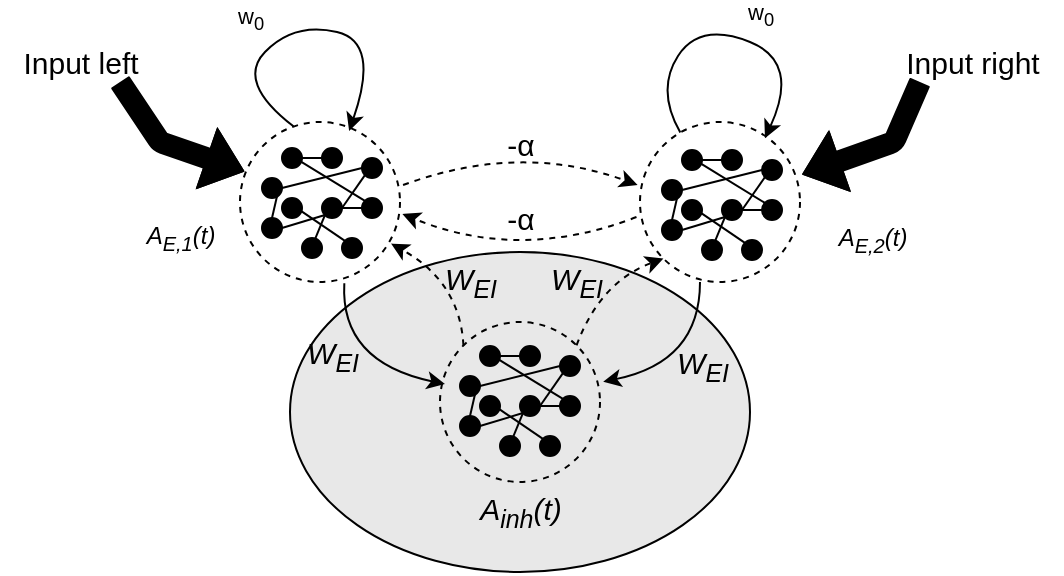 <mxfile version="20.8.20" type="device"><diagram name="Страница-1" id="ELsdYjAkUayEBN9UQu6-"><mxGraphModel dx="1050" dy="580" grid="1" gridSize="10" guides="1" tooltips="1" connect="1" arrows="1" fold="1" page="1" pageScale="1" pageWidth="827" pageHeight="1169" math="0" shadow="0"><root><mxCell id="0"/><mxCell id="1" parent="0"/><mxCell id="ou_kYOlBzkMu3IN2kjAC-94" value="" style="ellipse;whiteSpace=wrap;html=1;labelBackgroundColor=none;fontSize=15;fillColor=#E8E8E8;" parent="1" vertex="1"><mxGeometry x="215" y="245" width="230" height="160" as="geometry"/></mxCell><mxCell id="ou_kYOlBzkMu3IN2kjAC-1" value="" style="ellipse;whiteSpace=wrap;html=1;aspect=fixed;dashed=1;" parent="1" vertex="1"><mxGeometry x="190" y="180" width="80" height="80" as="geometry"/></mxCell><mxCell id="ou_kYOlBzkMu3IN2kjAC-2" value="" style="ellipse;whiteSpace=wrap;html=1;aspect=fixed;dashed=1;" parent="1" vertex="1"><mxGeometry x="390" y="180" width="80" height="80" as="geometry"/></mxCell><mxCell id="ou_kYOlBzkMu3IN2kjAC-3" value="" style="ellipse;whiteSpace=wrap;html=1;aspect=fixed;dashed=1;fillColor=none;" parent="1" vertex="1"><mxGeometry x="290" y="280" width="80" height="80" as="geometry"/></mxCell><mxCell id="ou_kYOlBzkMu3IN2kjAC-26" value="" style="group" parent="1" vertex="1" connectable="0"><mxGeometry x="401" y="194" width="60" height="55" as="geometry"/></mxCell><mxCell id="ou_kYOlBzkMu3IN2kjAC-5" value="" style="ellipse;whiteSpace=wrap;html=1;aspect=fixed;fillColor=#000000;" parent="ou_kYOlBzkMu3IN2kjAC-26" vertex="1"><mxGeometry x="10" width="10" height="10" as="geometry"/></mxCell><mxCell id="ou_kYOlBzkMu3IN2kjAC-6" value="" style="ellipse;whiteSpace=wrap;html=1;aspect=fixed;fillColor=#000000;" parent="ou_kYOlBzkMu3IN2kjAC-26" vertex="1"><mxGeometry y="15" width="10" height="10" as="geometry"/></mxCell><mxCell id="ou_kYOlBzkMu3IN2kjAC-7" value="" style="ellipse;whiteSpace=wrap;html=1;aspect=fixed;fillColor=#000000;" parent="ou_kYOlBzkMu3IN2kjAC-26" vertex="1"><mxGeometry x="30" width="10" height="10" as="geometry"/></mxCell><mxCell id="ou_kYOlBzkMu3IN2kjAC-8" value="" style="ellipse;whiteSpace=wrap;html=1;aspect=fixed;fillColor=#000000;" parent="ou_kYOlBzkMu3IN2kjAC-26" vertex="1"><mxGeometry y="35" width="10" height="10" as="geometry"/></mxCell><mxCell id="ou_kYOlBzkMu3IN2kjAC-10" value="" style="ellipse;whiteSpace=wrap;html=1;aspect=fixed;fillColor=#000000;" parent="ou_kYOlBzkMu3IN2kjAC-26" vertex="1"><mxGeometry x="10" y="25" width="10" height="10" as="geometry"/></mxCell><mxCell id="ou_kYOlBzkMu3IN2kjAC-11" value="" style="ellipse;whiteSpace=wrap;html=1;aspect=fixed;fillColor=#000000;" parent="ou_kYOlBzkMu3IN2kjAC-26" vertex="1"><mxGeometry x="20" y="45" width="10" height="10" as="geometry"/></mxCell><mxCell id="ou_kYOlBzkMu3IN2kjAC-12" value="" style="ellipse;whiteSpace=wrap;html=1;aspect=fixed;fillColor=#000000;" parent="ou_kYOlBzkMu3IN2kjAC-26" vertex="1"><mxGeometry x="50" y="25" width="10" height="10" as="geometry"/></mxCell><mxCell id="ou_kYOlBzkMu3IN2kjAC-13" value="" style="ellipse;whiteSpace=wrap;html=1;aspect=fixed;fillColor=#000000;" parent="ou_kYOlBzkMu3IN2kjAC-26" vertex="1"><mxGeometry x="40" y="45" width="10" height="10" as="geometry"/></mxCell><mxCell id="ou_kYOlBzkMu3IN2kjAC-14" value="" style="ellipse;whiteSpace=wrap;html=1;aspect=fixed;fillColor=#000000;" parent="ou_kYOlBzkMu3IN2kjAC-26" vertex="1"><mxGeometry x="50" y="5" width="10" height="10" as="geometry"/></mxCell><mxCell id="ou_kYOlBzkMu3IN2kjAC-15" value="" style="endArrow=none;html=1;rounded=0;exitX=1;exitY=0.5;exitDx=0;exitDy=0;entryX=0;entryY=0.5;entryDx=0;entryDy=0;" parent="ou_kYOlBzkMu3IN2kjAC-26" source="ou_kYOlBzkMu3IN2kjAC-6" target="ou_kYOlBzkMu3IN2kjAC-14" edge="1"><mxGeometry width="50" height="50" relative="1" as="geometry"><mxPoint x="10" y="65" as="sourcePoint"/><mxPoint x="60" y="15" as="targetPoint"/></mxGeometry></mxCell><mxCell id="ou_kYOlBzkMu3IN2kjAC-17" value="" style="endArrow=none;html=1;rounded=0;exitX=1;exitY=0.5;exitDx=0;exitDy=0;entryX=0;entryY=1;entryDx=0;entryDy=0;startArrow=none;" parent="ou_kYOlBzkMu3IN2kjAC-26" source="ou_kYOlBzkMu3IN2kjAC-9" target="ou_kYOlBzkMu3IN2kjAC-14" edge="1"><mxGeometry width="50" height="50" relative="1" as="geometry"><mxPoint x="10" y="65" as="sourcePoint"/><mxPoint x="60" y="15" as="targetPoint"/></mxGeometry></mxCell><mxCell id="ou_kYOlBzkMu3IN2kjAC-19" value="" style="endArrow=none;html=1;rounded=0;entryX=0.891;entryY=0.606;entryDx=0;entryDy=0;entryPerimeter=0;exitX=0;exitY=0;exitDx=0;exitDy=0;" parent="ou_kYOlBzkMu3IN2kjAC-26" source="ou_kYOlBzkMu3IN2kjAC-13" target="ou_kYOlBzkMu3IN2kjAC-10" edge="1"><mxGeometry width="50" height="50" relative="1" as="geometry"><mxPoint x="10" y="55" as="sourcePoint"/><mxPoint x="60" y="5" as="targetPoint"/></mxGeometry></mxCell><mxCell id="ou_kYOlBzkMu3IN2kjAC-20" value="" style="endArrow=none;html=1;rounded=0;entryX=0.75;entryY=0.915;entryDx=0;entryDy=0;entryPerimeter=0;exitX=0.5;exitY=0;exitDx=0;exitDy=0;" parent="ou_kYOlBzkMu3IN2kjAC-26" source="ou_kYOlBzkMu3IN2kjAC-8" target="ou_kYOlBzkMu3IN2kjAC-6" edge="1"><mxGeometry width="50" height="50" relative="1" as="geometry"><mxPoint x="10" y="55" as="sourcePoint"/><mxPoint x="60" y="5" as="targetPoint"/></mxGeometry></mxCell><mxCell id="ou_kYOlBzkMu3IN2kjAC-21" value="" style="endArrow=none;html=1;rounded=0;entryX=0.946;entryY=0.685;entryDx=0;entryDy=0;entryPerimeter=0;exitX=0;exitY=0;exitDx=0;exitDy=0;" parent="ou_kYOlBzkMu3IN2kjAC-26" source="ou_kYOlBzkMu3IN2kjAC-12" target="ou_kYOlBzkMu3IN2kjAC-5" edge="1"><mxGeometry width="50" height="50" relative="1" as="geometry"><mxPoint x="10" y="55" as="sourcePoint"/><mxPoint x="60" y="5" as="targetPoint"/></mxGeometry></mxCell><mxCell id="ou_kYOlBzkMu3IN2kjAC-22" value="" style="endArrow=none;html=1;rounded=0;entryX=0;entryY=0.5;entryDx=0;entryDy=0;exitX=1;exitY=0.5;exitDx=0;exitDy=0;" parent="ou_kYOlBzkMu3IN2kjAC-26" source="ou_kYOlBzkMu3IN2kjAC-5" target="ou_kYOlBzkMu3IN2kjAC-7" edge="1"><mxGeometry width="50" height="50" relative="1" as="geometry"><mxPoint x="10" y="55" as="sourcePoint"/><mxPoint x="60" y="5" as="targetPoint"/></mxGeometry></mxCell><mxCell id="ou_kYOlBzkMu3IN2kjAC-23" value="" style="endArrow=none;html=1;rounded=0;entryX=0;entryY=1;entryDx=0;entryDy=0;exitX=0.616;exitY=0.144;exitDx=0;exitDy=0;exitPerimeter=0;" parent="ou_kYOlBzkMu3IN2kjAC-26" source="ou_kYOlBzkMu3IN2kjAC-11" target="ou_kYOlBzkMu3IN2kjAC-9" edge="1"><mxGeometry width="50" height="50" relative="1" as="geometry"><mxPoint x="10" y="55" as="sourcePoint"/><mxPoint x="60" y="5" as="targetPoint"/></mxGeometry></mxCell><mxCell id="ou_kYOlBzkMu3IN2kjAC-24" value="" style="endArrow=none;html=1;rounded=0;entryX=0;entryY=0.5;entryDx=0;entryDy=0;exitX=1;exitY=0.5;exitDx=0;exitDy=0;" parent="ou_kYOlBzkMu3IN2kjAC-26" source="ou_kYOlBzkMu3IN2kjAC-9" target="ou_kYOlBzkMu3IN2kjAC-12" edge="1"><mxGeometry width="50" height="50" relative="1" as="geometry"><mxPoint x="10" y="55" as="sourcePoint"/><mxPoint x="60" y="5" as="targetPoint"/></mxGeometry></mxCell><mxCell id="ou_kYOlBzkMu3IN2kjAC-25" value="" style="endArrow=none;html=1;rounded=0;exitX=1;exitY=0.5;exitDx=0;exitDy=0;entryX=0;entryY=1;entryDx=0;entryDy=0;" parent="ou_kYOlBzkMu3IN2kjAC-26" source="ou_kYOlBzkMu3IN2kjAC-8" target="ou_kYOlBzkMu3IN2kjAC-9" edge="1"><mxGeometry width="50" height="50" relative="1" as="geometry"><mxPoint x="10" y="40" as="sourcePoint"/><mxPoint x="51" y="14" as="targetPoint"/></mxGeometry></mxCell><mxCell id="ou_kYOlBzkMu3IN2kjAC-9" value="" style="ellipse;whiteSpace=wrap;html=1;aspect=fixed;fillColor=#000000;" parent="ou_kYOlBzkMu3IN2kjAC-26" vertex="1"><mxGeometry x="30" y="25" width="10" height="10" as="geometry"/></mxCell><mxCell id="ou_kYOlBzkMu3IN2kjAC-28" value="" style="group" parent="1" vertex="1" connectable="0"><mxGeometry x="300" y="292" width="60" height="55" as="geometry"/></mxCell><mxCell id="ou_kYOlBzkMu3IN2kjAC-29" value="" style="ellipse;whiteSpace=wrap;html=1;aspect=fixed;fillColor=#000000;" parent="ou_kYOlBzkMu3IN2kjAC-28" vertex="1"><mxGeometry x="10" width="10" height="10" as="geometry"/></mxCell><mxCell id="ou_kYOlBzkMu3IN2kjAC-30" value="" style="ellipse;whiteSpace=wrap;html=1;aspect=fixed;fillColor=#000000;" parent="ou_kYOlBzkMu3IN2kjAC-28" vertex="1"><mxGeometry y="15" width="10" height="10" as="geometry"/></mxCell><mxCell id="ou_kYOlBzkMu3IN2kjAC-31" value="" style="ellipse;whiteSpace=wrap;html=1;aspect=fixed;fillColor=#000000;" parent="ou_kYOlBzkMu3IN2kjAC-28" vertex="1"><mxGeometry x="30" width="10" height="10" as="geometry"/></mxCell><mxCell id="ou_kYOlBzkMu3IN2kjAC-32" value="" style="ellipse;whiteSpace=wrap;html=1;aspect=fixed;fillColor=#000000;" parent="ou_kYOlBzkMu3IN2kjAC-28" vertex="1"><mxGeometry y="35" width="10" height="10" as="geometry"/></mxCell><mxCell id="ou_kYOlBzkMu3IN2kjAC-33" value="" style="ellipse;whiteSpace=wrap;html=1;aspect=fixed;fillColor=#000000;" parent="ou_kYOlBzkMu3IN2kjAC-28" vertex="1"><mxGeometry x="10" y="25" width="10" height="10" as="geometry"/></mxCell><mxCell id="ou_kYOlBzkMu3IN2kjAC-34" value="" style="ellipse;whiteSpace=wrap;html=1;aspect=fixed;fillColor=#000000;" parent="ou_kYOlBzkMu3IN2kjAC-28" vertex="1"><mxGeometry x="20" y="45" width="10" height="10" as="geometry"/></mxCell><mxCell id="ou_kYOlBzkMu3IN2kjAC-35" value="" style="ellipse;whiteSpace=wrap;html=1;aspect=fixed;fillColor=#000000;" parent="ou_kYOlBzkMu3IN2kjAC-28" vertex="1"><mxGeometry x="50" y="25" width="10" height="10" as="geometry"/></mxCell><mxCell id="ou_kYOlBzkMu3IN2kjAC-36" value="" style="ellipse;whiteSpace=wrap;html=1;aspect=fixed;fillColor=#000000;" parent="ou_kYOlBzkMu3IN2kjAC-28" vertex="1"><mxGeometry x="40" y="45" width="10" height="10" as="geometry"/></mxCell><mxCell id="ou_kYOlBzkMu3IN2kjAC-37" value="" style="ellipse;whiteSpace=wrap;html=1;aspect=fixed;fillColor=#000000;" parent="ou_kYOlBzkMu3IN2kjAC-28" vertex="1"><mxGeometry x="50" y="5" width="10" height="10" as="geometry"/></mxCell><mxCell id="ou_kYOlBzkMu3IN2kjAC-38" value="" style="endArrow=none;html=1;rounded=0;exitX=1;exitY=0.5;exitDx=0;exitDy=0;entryX=0;entryY=0.5;entryDx=0;entryDy=0;" parent="ou_kYOlBzkMu3IN2kjAC-28" source="ou_kYOlBzkMu3IN2kjAC-30" target="ou_kYOlBzkMu3IN2kjAC-37" edge="1"><mxGeometry width="50" height="50" relative="1" as="geometry"><mxPoint x="10" y="65" as="sourcePoint"/><mxPoint x="60" y="15" as="targetPoint"/></mxGeometry></mxCell><mxCell id="ou_kYOlBzkMu3IN2kjAC-39" value="" style="endArrow=none;html=1;rounded=0;exitX=1;exitY=0.5;exitDx=0;exitDy=0;entryX=0;entryY=1;entryDx=0;entryDy=0;startArrow=none;" parent="ou_kYOlBzkMu3IN2kjAC-28" source="ou_kYOlBzkMu3IN2kjAC-47" target="ou_kYOlBzkMu3IN2kjAC-37" edge="1"><mxGeometry width="50" height="50" relative="1" as="geometry"><mxPoint x="10" y="65" as="sourcePoint"/><mxPoint x="60" y="15" as="targetPoint"/></mxGeometry></mxCell><mxCell id="ou_kYOlBzkMu3IN2kjAC-40" value="" style="endArrow=none;html=1;rounded=0;entryX=0.891;entryY=0.606;entryDx=0;entryDy=0;entryPerimeter=0;exitX=0;exitY=0;exitDx=0;exitDy=0;" parent="ou_kYOlBzkMu3IN2kjAC-28" source="ou_kYOlBzkMu3IN2kjAC-36" target="ou_kYOlBzkMu3IN2kjAC-33" edge="1"><mxGeometry width="50" height="50" relative="1" as="geometry"><mxPoint x="10" y="55" as="sourcePoint"/><mxPoint x="60" y="5" as="targetPoint"/></mxGeometry></mxCell><mxCell id="ou_kYOlBzkMu3IN2kjAC-41" value="" style="endArrow=none;html=1;rounded=0;entryX=0.75;entryY=0.915;entryDx=0;entryDy=0;entryPerimeter=0;exitX=0.5;exitY=0;exitDx=0;exitDy=0;" parent="ou_kYOlBzkMu3IN2kjAC-28" source="ou_kYOlBzkMu3IN2kjAC-32" target="ou_kYOlBzkMu3IN2kjAC-30" edge="1"><mxGeometry width="50" height="50" relative="1" as="geometry"><mxPoint x="10" y="55" as="sourcePoint"/><mxPoint x="60" y="5" as="targetPoint"/></mxGeometry></mxCell><mxCell id="ou_kYOlBzkMu3IN2kjAC-42" value="" style="endArrow=none;html=1;rounded=0;entryX=0.946;entryY=0.685;entryDx=0;entryDy=0;entryPerimeter=0;exitX=0;exitY=0;exitDx=0;exitDy=0;" parent="ou_kYOlBzkMu3IN2kjAC-28" source="ou_kYOlBzkMu3IN2kjAC-35" target="ou_kYOlBzkMu3IN2kjAC-29" edge="1"><mxGeometry width="50" height="50" relative="1" as="geometry"><mxPoint x="10" y="55" as="sourcePoint"/><mxPoint x="60" y="5" as="targetPoint"/></mxGeometry></mxCell><mxCell id="ou_kYOlBzkMu3IN2kjAC-43" value="" style="endArrow=none;html=1;rounded=0;entryX=0;entryY=0.5;entryDx=0;entryDy=0;exitX=1;exitY=0.5;exitDx=0;exitDy=0;" parent="ou_kYOlBzkMu3IN2kjAC-28" source="ou_kYOlBzkMu3IN2kjAC-29" target="ou_kYOlBzkMu3IN2kjAC-31" edge="1"><mxGeometry width="50" height="50" relative="1" as="geometry"><mxPoint x="10" y="55" as="sourcePoint"/><mxPoint x="60" y="5" as="targetPoint"/></mxGeometry></mxCell><mxCell id="ou_kYOlBzkMu3IN2kjAC-44" value="" style="endArrow=none;html=1;rounded=0;entryX=0;entryY=1;entryDx=0;entryDy=0;exitX=0.616;exitY=0.144;exitDx=0;exitDy=0;exitPerimeter=0;" parent="ou_kYOlBzkMu3IN2kjAC-28" source="ou_kYOlBzkMu3IN2kjAC-34" target="ou_kYOlBzkMu3IN2kjAC-47" edge="1"><mxGeometry width="50" height="50" relative="1" as="geometry"><mxPoint x="10" y="55" as="sourcePoint"/><mxPoint x="60" y="5" as="targetPoint"/></mxGeometry></mxCell><mxCell id="ou_kYOlBzkMu3IN2kjAC-45" value="" style="endArrow=none;html=1;rounded=0;entryX=0;entryY=0.5;entryDx=0;entryDy=0;exitX=1;exitY=0.5;exitDx=0;exitDy=0;" parent="ou_kYOlBzkMu3IN2kjAC-28" source="ou_kYOlBzkMu3IN2kjAC-47" target="ou_kYOlBzkMu3IN2kjAC-35" edge="1"><mxGeometry width="50" height="50" relative="1" as="geometry"><mxPoint x="10" y="55" as="sourcePoint"/><mxPoint x="60" y="5" as="targetPoint"/></mxGeometry></mxCell><mxCell id="ou_kYOlBzkMu3IN2kjAC-46" value="" style="endArrow=none;html=1;rounded=0;exitX=1;exitY=0.5;exitDx=0;exitDy=0;entryX=0;entryY=1;entryDx=0;entryDy=0;" parent="ou_kYOlBzkMu3IN2kjAC-28" source="ou_kYOlBzkMu3IN2kjAC-32" target="ou_kYOlBzkMu3IN2kjAC-47" edge="1"><mxGeometry width="50" height="50" relative="1" as="geometry"><mxPoint x="10" y="40" as="sourcePoint"/><mxPoint x="51" y="14" as="targetPoint"/></mxGeometry></mxCell><mxCell id="ou_kYOlBzkMu3IN2kjAC-47" value="" style="ellipse;whiteSpace=wrap;html=1;aspect=fixed;fillColor=#000000;" parent="ou_kYOlBzkMu3IN2kjAC-28" vertex="1"><mxGeometry x="30" y="25" width="10" height="10" as="geometry"/></mxCell><mxCell id="ou_kYOlBzkMu3IN2kjAC-48" value="" style="group" parent="1" vertex="1" connectable="0"><mxGeometry x="201" y="193" width="60" height="55" as="geometry"/></mxCell><mxCell id="ou_kYOlBzkMu3IN2kjAC-49" value="" style="ellipse;whiteSpace=wrap;html=1;aspect=fixed;fillColor=#000000;" parent="ou_kYOlBzkMu3IN2kjAC-48" vertex="1"><mxGeometry x="10" width="10" height="10" as="geometry"/></mxCell><mxCell id="ou_kYOlBzkMu3IN2kjAC-50" value="" style="ellipse;whiteSpace=wrap;html=1;aspect=fixed;fillColor=#000000;" parent="ou_kYOlBzkMu3IN2kjAC-48" vertex="1"><mxGeometry y="15" width="10" height="10" as="geometry"/></mxCell><mxCell id="ou_kYOlBzkMu3IN2kjAC-51" value="" style="ellipse;whiteSpace=wrap;html=1;aspect=fixed;fillColor=#000000;" parent="ou_kYOlBzkMu3IN2kjAC-48" vertex="1"><mxGeometry x="30" width="10" height="10" as="geometry"/></mxCell><mxCell id="ou_kYOlBzkMu3IN2kjAC-52" value="" style="ellipse;whiteSpace=wrap;html=1;aspect=fixed;fillColor=#000000;" parent="ou_kYOlBzkMu3IN2kjAC-48" vertex="1"><mxGeometry y="35" width="10" height="10" as="geometry"/></mxCell><mxCell id="ou_kYOlBzkMu3IN2kjAC-53" value="" style="ellipse;whiteSpace=wrap;html=1;aspect=fixed;fillColor=#000000;" parent="ou_kYOlBzkMu3IN2kjAC-48" vertex="1"><mxGeometry x="10" y="25" width="10" height="10" as="geometry"/></mxCell><mxCell id="ou_kYOlBzkMu3IN2kjAC-54" value="" style="ellipse;whiteSpace=wrap;html=1;aspect=fixed;fillColor=#000000;" parent="ou_kYOlBzkMu3IN2kjAC-48" vertex="1"><mxGeometry x="20" y="45" width="10" height="10" as="geometry"/></mxCell><mxCell id="ou_kYOlBzkMu3IN2kjAC-55" value="" style="ellipse;whiteSpace=wrap;html=1;aspect=fixed;fillColor=#000000;" parent="ou_kYOlBzkMu3IN2kjAC-48" vertex="1"><mxGeometry x="50" y="25" width="10" height="10" as="geometry"/></mxCell><mxCell id="ou_kYOlBzkMu3IN2kjAC-56" value="" style="ellipse;whiteSpace=wrap;html=1;aspect=fixed;fillColor=#000000;" parent="ou_kYOlBzkMu3IN2kjAC-48" vertex="1"><mxGeometry x="40" y="45" width="10" height="10" as="geometry"/></mxCell><mxCell id="ou_kYOlBzkMu3IN2kjAC-57" value="" style="ellipse;whiteSpace=wrap;html=1;aspect=fixed;fillColor=#000000;" parent="ou_kYOlBzkMu3IN2kjAC-48" vertex="1"><mxGeometry x="50" y="5" width="10" height="10" as="geometry"/></mxCell><mxCell id="ou_kYOlBzkMu3IN2kjAC-58" value="" style="endArrow=none;html=1;rounded=0;exitX=1;exitY=0.5;exitDx=0;exitDy=0;entryX=0;entryY=0.5;entryDx=0;entryDy=0;" parent="ou_kYOlBzkMu3IN2kjAC-48" source="ou_kYOlBzkMu3IN2kjAC-50" target="ou_kYOlBzkMu3IN2kjAC-57" edge="1"><mxGeometry width="50" height="50" relative="1" as="geometry"><mxPoint x="10" y="65" as="sourcePoint"/><mxPoint x="60" y="15" as="targetPoint"/></mxGeometry></mxCell><mxCell id="ou_kYOlBzkMu3IN2kjAC-59" value="" style="endArrow=none;html=1;rounded=0;exitX=1;exitY=0.5;exitDx=0;exitDy=0;entryX=0;entryY=1;entryDx=0;entryDy=0;startArrow=none;" parent="ou_kYOlBzkMu3IN2kjAC-48" source="ou_kYOlBzkMu3IN2kjAC-67" target="ou_kYOlBzkMu3IN2kjAC-57" edge="1"><mxGeometry width="50" height="50" relative="1" as="geometry"><mxPoint x="10" y="65" as="sourcePoint"/><mxPoint x="60" y="15" as="targetPoint"/></mxGeometry></mxCell><mxCell id="ou_kYOlBzkMu3IN2kjAC-60" value="" style="endArrow=none;html=1;rounded=0;entryX=0.891;entryY=0.606;entryDx=0;entryDy=0;entryPerimeter=0;exitX=0;exitY=0;exitDx=0;exitDy=0;" parent="ou_kYOlBzkMu3IN2kjAC-48" source="ou_kYOlBzkMu3IN2kjAC-56" target="ou_kYOlBzkMu3IN2kjAC-53" edge="1"><mxGeometry width="50" height="50" relative="1" as="geometry"><mxPoint x="10" y="55" as="sourcePoint"/><mxPoint x="60" y="5" as="targetPoint"/></mxGeometry></mxCell><mxCell id="ou_kYOlBzkMu3IN2kjAC-61" value="" style="endArrow=none;html=1;rounded=0;entryX=0.75;entryY=0.915;entryDx=0;entryDy=0;entryPerimeter=0;exitX=0.5;exitY=0;exitDx=0;exitDy=0;" parent="ou_kYOlBzkMu3IN2kjAC-48" source="ou_kYOlBzkMu3IN2kjAC-52" target="ou_kYOlBzkMu3IN2kjAC-50" edge="1"><mxGeometry width="50" height="50" relative="1" as="geometry"><mxPoint x="10" y="55" as="sourcePoint"/><mxPoint x="60" y="5" as="targetPoint"/></mxGeometry></mxCell><mxCell id="ou_kYOlBzkMu3IN2kjAC-62" value="" style="endArrow=none;html=1;rounded=0;entryX=0.946;entryY=0.685;entryDx=0;entryDy=0;entryPerimeter=0;exitX=0;exitY=0;exitDx=0;exitDy=0;" parent="ou_kYOlBzkMu3IN2kjAC-48" source="ou_kYOlBzkMu3IN2kjAC-55" target="ou_kYOlBzkMu3IN2kjAC-49" edge="1"><mxGeometry width="50" height="50" relative="1" as="geometry"><mxPoint x="10" y="55" as="sourcePoint"/><mxPoint x="60" y="5" as="targetPoint"/></mxGeometry></mxCell><mxCell id="ou_kYOlBzkMu3IN2kjAC-63" value="" style="endArrow=none;html=1;rounded=0;entryX=0;entryY=0.5;entryDx=0;entryDy=0;exitX=1;exitY=0.5;exitDx=0;exitDy=0;" parent="ou_kYOlBzkMu3IN2kjAC-48" source="ou_kYOlBzkMu3IN2kjAC-49" target="ou_kYOlBzkMu3IN2kjAC-51" edge="1"><mxGeometry width="50" height="50" relative="1" as="geometry"><mxPoint x="10" y="55" as="sourcePoint"/><mxPoint x="60" y="5" as="targetPoint"/></mxGeometry></mxCell><mxCell id="ou_kYOlBzkMu3IN2kjAC-64" value="" style="endArrow=none;html=1;rounded=0;entryX=0;entryY=1;entryDx=0;entryDy=0;exitX=0.616;exitY=0.144;exitDx=0;exitDy=0;exitPerimeter=0;" parent="ou_kYOlBzkMu3IN2kjAC-48" source="ou_kYOlBzkMu3IN2kjAC-54" target="ou_kYOlBzkMu3IN2kjAC-67" edge="1"><mxGeometry width="50" height="50" relative="1" as="geometry"><mxPoint x="10" y="55" as="sourcePoint"/><mxPoint x="60" y="5" as="targetPoint"/></mxGeometry></mxCell><mxCell id="ou_kYOlBzkMu3IN2kjAC-65" value="" style="endArrow=none;html=1;rounded=0;entryX=0;entryY=0.5;entryDx=0;entryDy=0;exitX=1;exitY=0.5;exitDx=0;exitDy=0;" parent="ou_kYOlBzkMu3IN2kjAC-48" source="ou_kYOlBzkMu3IN2kjAC-67" target="ou_kYOlBzkMu3IN2kjAC-55" edge="1"><mxGeometry width="50" height="50" relative="1" as="geometry"><mxPoint x="10" y="55" as="sourcePoint"/><mxPoint x="60" y="5" as="targetPoint"/></mxGeometry></mxCell><mxCell id="ou_kYOlBzkMu3IN2kjAC-66" value="" style="endArrow=none;html=1;rounded=0;exitX=1;exitY=0.5;exitDx=0;exitDy=0;entryX=0;entryY=1;entryDx=0;entryDy=0;" parent="ou_kYOlBzkMu3IN2kjAC-48" source="ou_kYOlBzkMu3IN2kjAC-52" target="ou_kYOlBzkMu3IN2kjAC-67" edge="1"><mxGeometry width="50" height="50" relative="1" as="geometry"><mxPoint x="10" y="40" as="sourcePoint"/><mxPoint x="51" y="14" as="targetPoint"/></mxGeometry></mxCell><mxCell id="ou_kYOlBzkMu3IN2kjAC-67" value="" style="ellipse;whiteSpace=wrap;html=1;aspect=fixed;fillColor=#000000;" parent="ou_kYOlBzkMu3IN2kjAC-48" vertex="1"><mxGeometry x="30" y="25" width="10" height="10" as="geometry"/></mxCell><mxCell id="ou_kYOlBzkMu3IN2kjAC-70" value="" style="endArrow=classic;html=1;rounded=0;curved=1;entryX=0.944;entryY=0.76;entryDx=0;entryDy=0;entryPerimeter=0;exitX=0;exitY=0;exitDx=0;exitDy=0;dashed=1;" parent="1" source="ou_kYOlBzkMu3IN2kjAC-3" target="ou_kYOlBzkMu3IN2kjAC-1" edge="1"><mxGeometry width="50" height="50" relative="1" as="geometry"><mxPoint x="330" y="360" as="sourcePoint"/><mxPoint x="380" y="310" as="targetPoint"/><Array as="points"><mxPoint x="300" y="260"/></Array></mxGeometry></mxCell><mxCell id="ou_kYOlBzkMu3IN2kjAC-89" value="&lt;i&gt;W&lt;sub&gt;EI&lt;/sub&gt;&lt;/i&gt;" style="edgeLabel;html=1;align=center;verticalAlign=middle;resizable=0;points=[];fontSize=15;labelBackgroundColor=none;" parent="ou_kYOlBzkMu3IN2kjAC-70" vertex="1" connectable="0"><mxGeometry x="0.059" y="4" relative="1" as="geometry"><mxPoint x="12" y="-1" as="offset"/></mxGeometry></mxCell><mxCell id="ou_kYOlBzkMu3IN2kjAC-72" value="" style="endArrow=classic;html=1;rounded=0;curved=1;exitX=0.652;exitY=1.008;exitDx=0;exitDy=0;exitPerimeter=0;entryX=0.031;entryY=0.388;entryDx=0;entryDy=0;entryPerimeter=0;" parent="1" source="ou_kYOlBzkMu3IN2kjAC-1" target="ou_kYOlBzkMu3IN2kjAC-3" edge="1"><mxGeometry width="50" height="50" relative="1" as="geometry"><mxPoint x="330" y="360" as="sourcePoint"/><mxPoint x="380" y="310" as="targetPoint"/><Array as="points"><mxPoint x="240" y="300"/></Array></mxGeometry></mxCell><mxCell id="ou_kYOlBzkMu3IN2kjAC-88" value="&lt;i&gt;W&lt;sub&gt;EI&lt;/sub&gt;&lt;/i&gt;" style="edgeLabel;html=1;align=center;verticalAlign=middle;resizable=0;points=[];fontSize=15;labelBackgroundColor=none;" parent="ou_kYOlBzkMu3IN2kjAC-72" vertex="1" connectable="0"><mxGeometry x="-0.365" y="9" relative="1" as="geometry"><mxPoint x="-14" y="6" as="offset"/></mxGeometry></mxCell><mxCell id="ou_kYOlBzkMu3IN2kjAC-73" value="" style="endArrow=classic;html=1;rounded=0;curved=1;entryX=1.02;entryY=0.373;entryDx=0;entryDy=0;entryPerimeter=0;" parent="1" target="ou_kYOlBzkMu3IN2kjAC-3" edge="1"><mxGeometry width="50" height="50" relative="1" as="geometry"><mxPoint x="420" y="260" as="sourcePoint"/><mxPoint x="380" y="310" as="targetPoint"/><Array as="points"><mxPoint x="420" y="300"/></Array></mxGeometry></mxCell><mxCell id="ou_kYOlBzkMu3IN2kjAC-90" value="&lt;i style=&quot;border-color: var(--border-color);&quot;&gt;W&lt;sub style=&quot;border-color: var(--border-color);&quot;&gt;EI&lt;/sub&gt;&lt;/i&gt;" style="edgeLabel;html=1;align=center;verticalAlign=middle;resizable=0;points=[];fontSize=15;labelBackgroundColor=none;" parent="ou_kYOlBzkMu3IN2kjAC-73" vertex="1" connectable="0"><mxGeometry x="0.074" y="-10" relative="1" as="geometry"><mxPoint x="11" y="10" as="offset"/></mxGeometry></mxCell><mxCell id="ou_kYOlBzkMu3IN2kjAC-74" value="" style="endArrow=classic;html=1;rounded=0;curved=1;exitX=1;exitY=0;exitDx=0;exitDy=0;entryX=0;entryY=1;entryDx=0;entryDy=0;dashed=1;" parent="1" source="ou_kYOlBzkMu3IN2kjAC-3" target="ou_kYOlBzkMu3IN2kjAC-2" edge="1"><mxGeometry width="50" height="50" relative="1" as="geometry"><mxPoint x="330" y="360" as="sourcePoint"/><mxPoint x="380" y="310" as="targetPoint"/><Array as="points"><mxPoint x="370" y="260"/></Array></mxGeometry></mxCell><mxCell id="ou_kYOlBzkMu3IN2kjAC-91" value="&lt;i style=&quot;border-color: var(--border-color);&quot;&gt;W&lt;sub style=&quot;border-color: var(--border-color);&quot;&gt;EI&lt;/sub&gt;&lt;/i&gt;" style="edgeLabel;html=1;align=center;verticalAlign=middle;resizable=0;points=[];fontSize=15;labelBackgroundColor=none;" parent="ou_kYOlBzkMu3IN2kjAC-74" vertex="1" connectable="0"><mxGeometry x="-0.289" y="-4" relative="1" as="geometry"><mxPoint x="-13" y="-11" as="offset"/></mxGeometry></mxCell><mxCell id="ou_kYOlBzkMu3IN2kjAC-75" value="" style="endArrow=classic;html=1;rounded=0;curved=1;exitX=0.359;exitY=0.027;exitDx=0;exitDy=0;entryX=0.707;entryY=0.056;entryDx=0;entryDy=0;entryPerimeter=0;exitPerimeter=0;" parent="1" edge="1"><mxGeometry width="50" height="50" relative="1" as="geometry"><mxPoint x="216.72" y="182.16" as="sourcePoint"/><mxPoint x="244.56" y="184.48" as="targetPoint"/><Array as="points"><mxPoint x="188" y="160"/><mxPoint x="217" y="130"/><mxPoint x="260" y="140"/></Array></mxGeometry></mxCell><mxCell id="ou_kYOlBzkMu3IN2kjAC-83" value="w&lt;sub&gt;0&lt;/sub&gt;" style="edgeLabel;html=1;align=center;verticalAlign=middle;resizable=0;points=[];labelBackgroundColor=none;" parent="ou_kYOlBzkMu3IN2kjAC-75" vertex="1" connectable="0"><mxGeometry x="0.006" relative="1" as="geometry"><mxPoint x="-29" y="-3" as="offset"/></mxGeometry></mxCell><mxCell id="ou_kYOlBzkMu3IN2kjAC-76" value="" style="endArrow=classic;html=1;rounded=0;curved=1;entryX=0.781;entryY=0.101;entryDx=0;entryDy=0;entryPerimeter=0;" parent="1" source="ou_kYOlBzkMu3IN2kjAC-2" target="ou_kYOlBzkMu3IN2kjAC-2" edge="1"><mxGeometry width="50" height="50" relative="1" as="geometry"><mxPoint x="425.76" y="184.24" as="sourcePoint"/><mxPoint x="464.88" y="184.48" as="targetPoint"/><Array as="points"><mxPoint x="398" y="164"/><mxPoint x="420" y="130"/><mxPoint x="470" y="150"/></Array></mxGeometry></mxCell><mxCell id="ou_kYOlBzkMu3IN2kjAC-84" value="w&lt;sub&gt;0&lt;/sub&gt;" style="edgeLabel;html=1;align=center;verticalAlign=middle;resizable=0;points=[];" parent="ou_kYOlBzkMu3IN2kjAC-76" vertex="1" connectable="0"><mxGeometry x="-0.033" y="-2" relative="1" as="geometry"><mxPoint x="19" y="-10" as="offset"/></mxGeometry></mxCell><mxCell id="ou_kYOlBzkMu3IN2kjAC-77" value="" style="endArrow=classic;html=1;rounded=0;curved=1;exitX=1.019;exitY=0.394;exitDx=0;exitDy=0;exitPerimeter=0;entryX=-0.015;entryY=0.394;entryDx=0;entryDy=0;entryPerimeter=0;dashed=1;" parent="1" source="ou_kYOlBzkMu3IN2kjAC-1" target="ou_kYOlBzkMu3IN2kjAC-2" edge="1"><mxGeometry width="50" height="50" relative="1" as="geometry"><mxPoint x="330" y="360" as="sourcePoint"/><mxPoint x="380" y="310" as="targetPoint"/><Array as="points"><mxPoint x="330" y="190"/></Array></mxGeometry></mxCell><mxCell id="ou_kYOlBzkMu3IN2kjAC-85" value="&lt;font style=&quot;font-size: 15px;&quot;&gt;-α&lt;/font&gt;" style="edgeLabel;html=1;align=center;verticalAlign=middle;resizable=0;points=[];labelBackgroundColor=none;" parent="ou_kYOlBzkMu3IN2kjAC-77" vertex="1" connectable="0"><mxGeometry x="0.087" y="-9" relative="1" as="geometry"><mxPoint x="-2" y="-10" as="offset"/></mxGeometry></mxCell><mxCell id="ou_kYOlBzkMu3IN2kjAC-78" value="" style="endArrow=classic;html=1;rounded=0;curved=1;exitX=-0.022;exitY=0.594;exitDx=0;exitDy=0;exitPerimeter=0;entryX=1.015;entryY=0.575;entryDx=0;entryDy=0;entryPerimeter=0;dashed=1;" parent="1" source="ou_kYOlBzkMu3IN2kjAC-2" target="ou_kYOlBzkMu3IN2kjAC-1" edge="1"><mxGeometry width="50" height="50" relative="1" as="geometry"><mxPoint x="330" y="360" as="sourcePoint"/><mxPoint x="380" y="310" as="targetPoint"/><Array as="points"><mxPoint x="330" y="250"/></Array></mxGeometry></mxCell><mxCell id="ou_kYOlBzkMu3IN2kjAC-86" value="-α" style="edgeLabel;html=1;align=center;verticalAlign=middle;resizable=0;points=[];fontSize=15;labelBackgroundColor=none;" parent="ou_kYOlBzkMu3IN2kjAC-78" vertex="1" connectable="0"><mxGeometry x="-0.098" y="-9" relative="1" as="geometry"><mxPoint x="-2" y="-12" as="offset"/></mxGeometry></mxCell><mxCell id="ou_kYOlBzkMu3IN2kjAC-79" value="" style="shape=flexArrow;endArrow=classic;html=1;rounded=1;curved=1;entryX=0.026;entryY=0.308;entryDx=0;entryDy=0;entryPerimeter=0;fillColor=#000000;" parent="1" target="ou_kYOlBzkMu3IN2kjAC-1" edge="1"><mxGeometry width="50" height="50" relative="1" as="geometry"><mxPoint x="130" y="160" as="sourcePoint"/><mxPoint x="380" y="310" as="targetPoint"/><Array as="points"><mxPoint x="150" y="190"/></Array></mxGeometry></mxCell><mxCell id="ou_kYOlBzkMu3IN2kjAC-80" value="" style="shape=flexArrow;endArrow=classic;html=1;rounded=1;curved=1;entryX=1.015;entryY=0.327;entryDx=0;entryDy=0;entryPerimeter=0;fillColor=#000000;" parent="1" target="ou_kYOlBzkMu3IN2kjAC-2" edge="1"><mxGeometry width="50" height="50" relative="1" as="geometry"><mxPoint x="530" y="160" as="sourcePoint"/><mxPoint x="559" y="215" as="targetPoint"/><Array as="points"><mxPoint x="517" y="190"/></Array></mxGeometry></mxCell><mxCell id="ou_kYOlBzkMu3IN2kjAC-81" value="&lt;i&gt;A&lt;sub&gt;E,1&lt;/sub&gt;(t)&lt;/i&gt;" style="text;html=1;align=center;verticalAlign=middle;resizable=0;points=[];autosize=1;strokeColor=none;fillColor=none;" parent="1" vertex="1"><mxGeometry x="130" y="223" width="60" height="30" as="geometry"/></mxCell><mxCell id="ou_kYOlBzkMu3IN2kjAC-82" value="&lt;i&gt;A&lt;sub&gt;E,2&lt;/sub&gt;(t)&lt;/i&gt;" style="text;html=1;align=center;verticalAlign=middle;resizable=0;points=[];autosize=1;strokeColor=none;fillColor=none;" parent="1" vertex="1"><mxGeometry x="476" y="224" width="60" height="30" as="geometry"/></mxCell><mxCell id="ou_kYOlBzkMu3IN2kjAC-87" value="&lt;i&gt;A&lt;sub&gt;inh&lt;/sub&gt;(t)&lt;/i&gt;" style="text;html=1;align=center;verticalAlign=middle;resizable=0;points=[];autosize=1;strokeColor=none;fillColor=none;fontSize=15;" parent="1" vertex="1"><mxGeometry x="300" y="360" width="60" height="30" as="geometry"/></mxCell><mxCell id="ou_kYOlBzkMu3IN2kjAC-92" value="Input left" style="text;html=1;align=center;verticalAlign=middle;resizable=0;points=[];autosize=1;strokeColor=none;fillColor=none;fontSize=15;" parent="1" vertex="1"><mxGeometry x="70" y="135" width="80" height="30" as="geometry"/></mxCell><mxCell id="ou_kYOlBzkMu3IN2kjAC-93" value="Input right" style="text;html=1;align=center;verticalAlign=middle;resizable=0;points=[];autosize=1;strokeColor=none;fillColor=none;fontSize=15;" parent="1" vertex="1"><mxGeometry x="511" y="135" width="90" height="30" as="geometry"/></mxCell></root></mxGraphModel></diagram></mxfile>